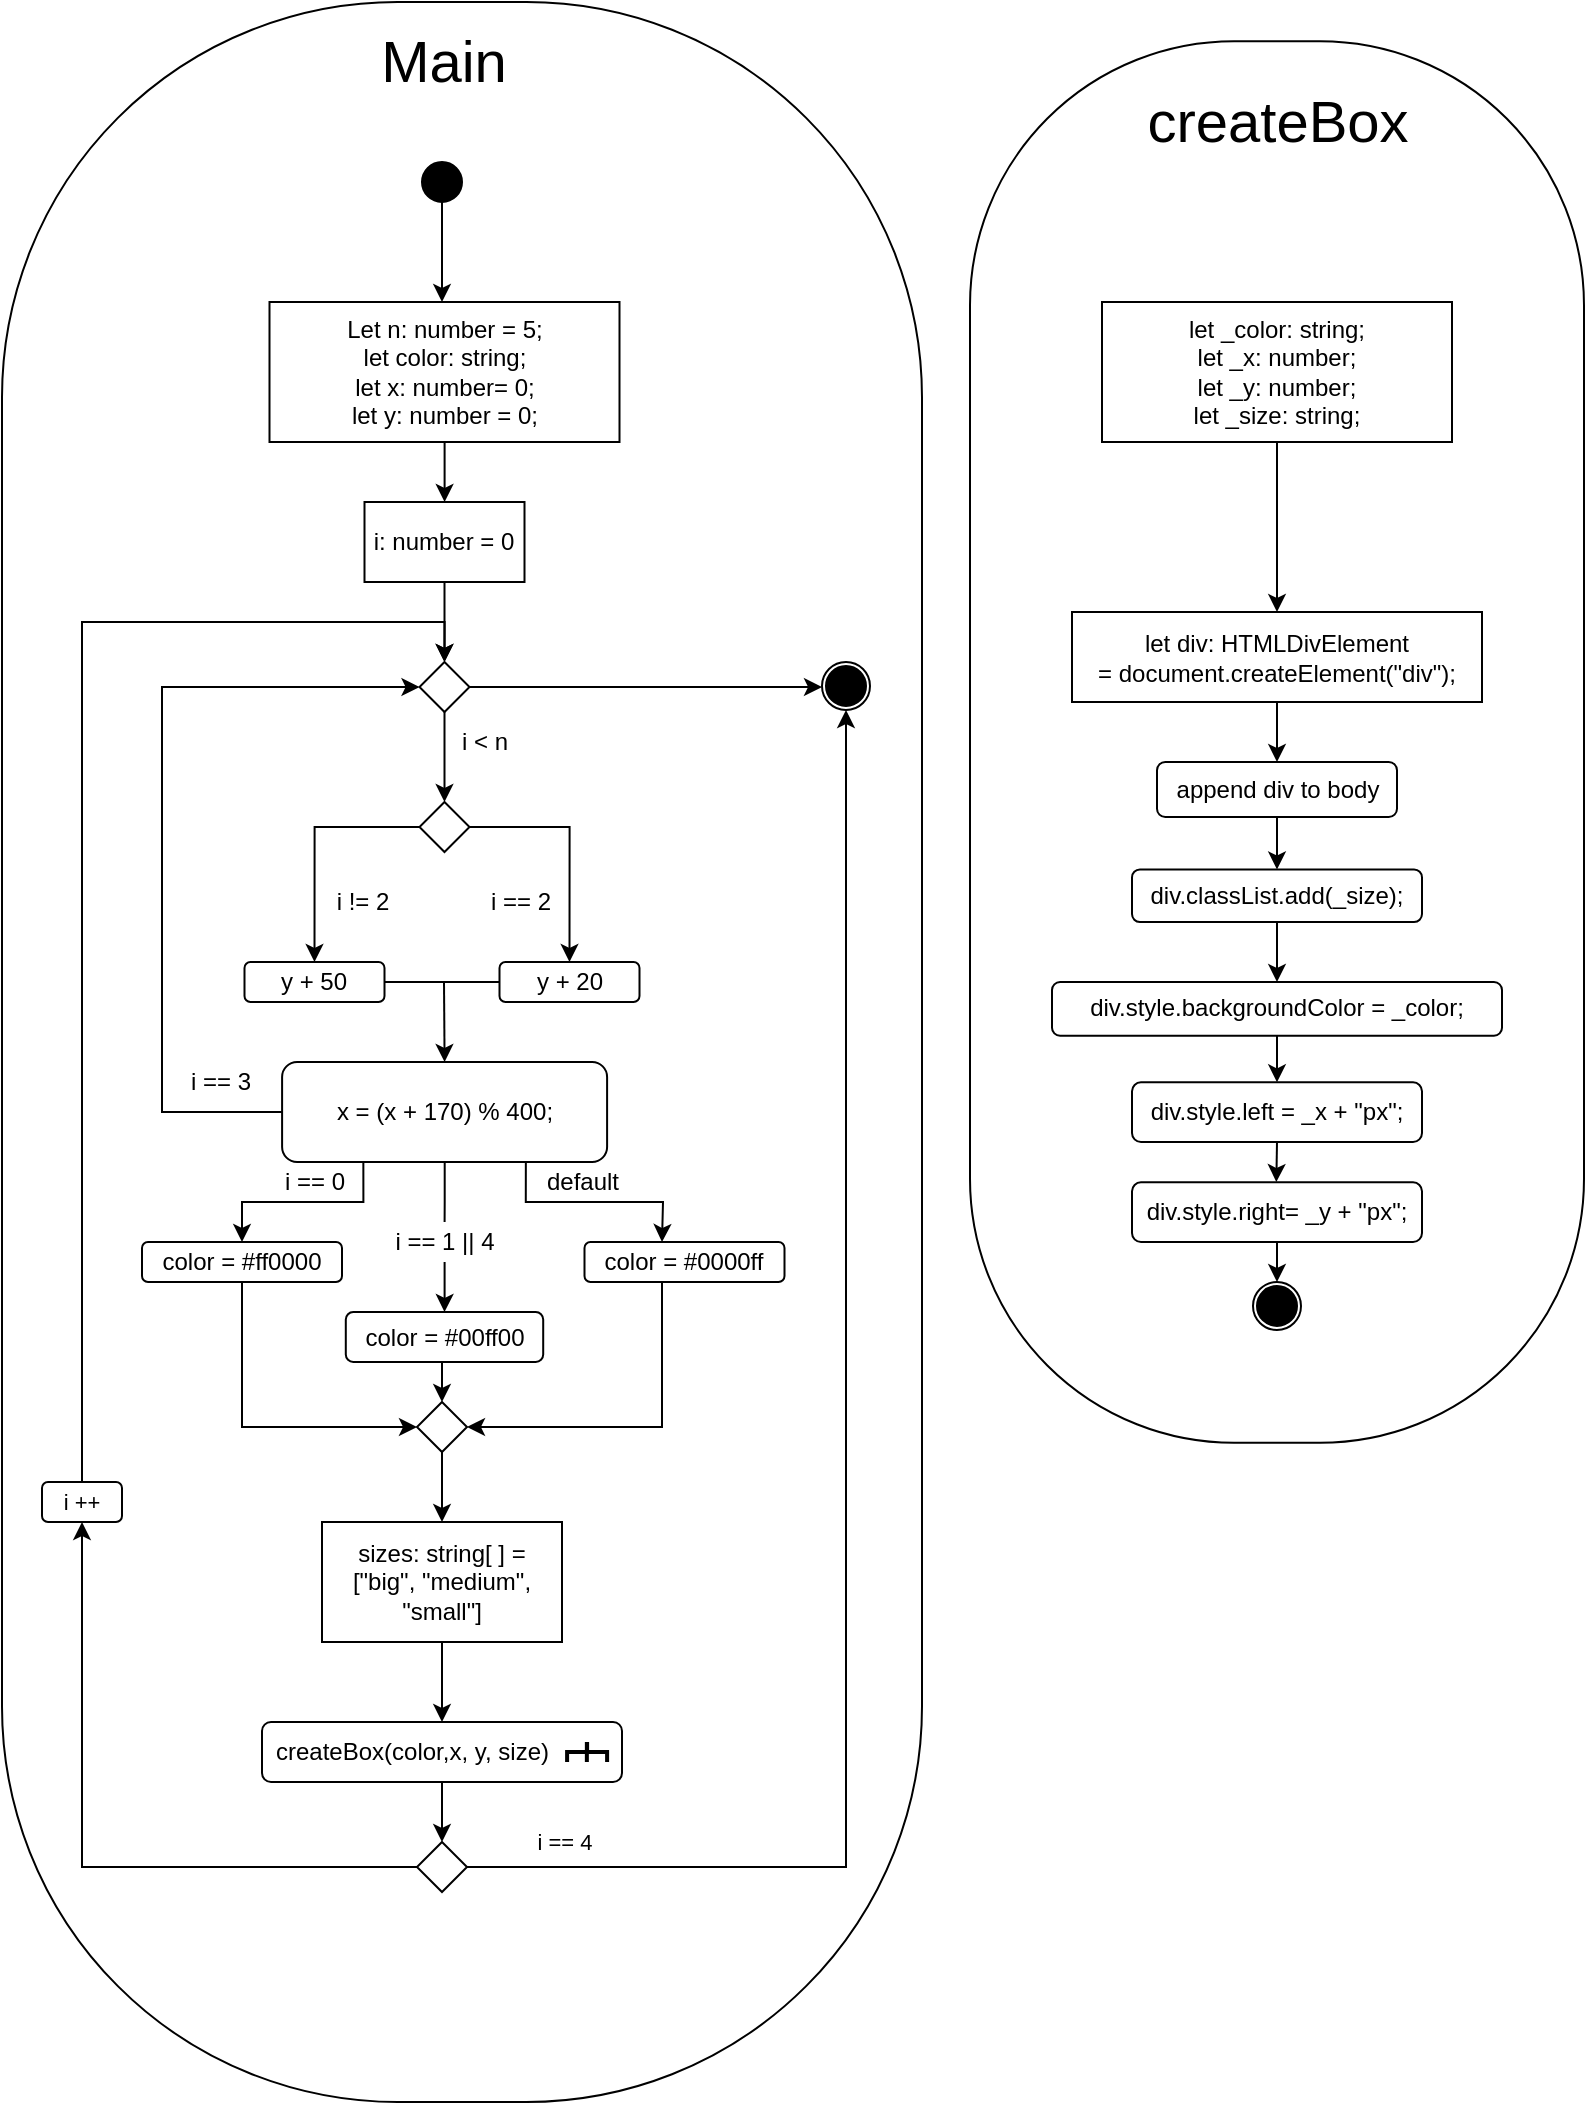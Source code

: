 <mxfile version="14.4.8" type="device"><diagram id="C5RBs43oDa-KdzZeNtuy" name="Page-1"><mxGraphModel dx="793" dy="1253" grid="1" gridSize="10" guides="1" tooltips="1" connect="1" arrows="1" fold="1" page="1" pageScale="1" pageWidth="827" pageHeight="1169" math="0" shadow="0"><root><mxCell id="WIyWlLk6GJQsqaUBKTNV-0"/><mxCell id="WIyWlLk6GJQsqaUBKTNV-1" parent="WIyWlLk6GJQsqaUBKTNV-0"/><mxCell id="EdQFb2_Gfxp6k0-d0yvJ-75" value="" style="rounded=1;whiteSpace=wrap;html=1;fillColor=none;fontSize=11;align=center;arcSize=43;" vertex="1" parent="WIyWlLk6GJQsqaUBKTNV-1"><mxGeometry x="20" y="20" width="460" height="1050" as="geometry"/></mxCell><mxCell id="EdQFb2_Gfxp6k0-d0yvJ-2" value="" style="edgeStyle=orthogonalEdgeStyle;rounded=0;orthogonalLoop=1;jettySize=auto;html=1;" edge="1" parent="WIyWlLk6GJQsqaUBKTNV-1" source="EdQFb2_Gfxp6k0-d0yvJ-0"><mxGeometry relative="1" as="geometry"><mxPoint x="240" y="170" as="targetPoint"/></mxGeometry></mxCell><mxCell id="EdQFb2_Gfxp6k0-d0yvJ-0" value="" style="verticalLabelPosition=bottom;verticalAlign=top;html=1;shape=mxgraph.flowchart.on-page_reference;fillColor=#000000;" vertex="1" parent="WIyWlLk6GJQsqaUBKTNV-1"><mxGeometry x="230" y="100" width="20" height="20" as="geometry"/></mxCell><mxCell id="EdQFb2_Gfxp6k0-d0yvJ-14" value="" style="edgeStyle=orthogonalEdgeStyle;rounded=0;orthogonalLoop=1;jettySize=auto;html=1;" edge="1" parent="WIyWlLk6GJQsqaUBKTNV-1" source="EdQFb2_Gfxp6k0-d0yvJ-4" target="EdQFb2_Gfxp6k0-d0yvJ-13"><mxGeometry relative="1" as="geometry"/></mxCell><mxCell id="EdQFb2_Gfxp6k0-d0yvJ-4" value="Let n: number = 5;&lt;br&gt;let color: string;&lt;br&gt;let x: number= 0;&lt;br&gt;let y: number = 0;" style="whiteSpace=wrap;html=1;fillColor=#FFFFFF;resizeHeight=0;resizable=1;" vertex="1" parent="WIyWlLk6GJQsqaUBKTNV-1"><mxGeometry x="153.75" y="170" width="175" height="70" as="geometry"/></mxCell><mxCell id="EdQFb2_Gfxp6k0-d0yvJ-5" style="edgeStyle=orthogonalEdgeStyle;rounded=0;orthogonalLoop=1;jettySize=auto;html=1;exitX=0.5;exitY=1;exitDx=0;exitDy=0;" edge="1" parent="WIyWlLk6GJQsqaUBKTNV-1" source="EdQFb2_Gfxp6k0-d0yvJ-4" target="EdQFb2_Gfxp6k0-d0yvJ-4"><mxGeometry relative="1" as="geometry"/></mxCell><mxCell id="EdQFb2_Gfxp6k0-d0yvJ-17" value="" style="edgeStyle=orthogonalEdgeStyle;rounded=0;orthogonalLoop=1;jettySize=auto;html=1;" edge="1" parent="WIyWlLk6GJQsqaUBKTNV-1" source="EdQFb2_Gfxp6k0-d0yvJ-6"><mxGeometry relative="1" as="geometry"><mxPoint x="430.0" y="362.5" as="targetPoint"/></mxGeometry></mxCell><mxCell id="EdQFb2_Gfxp6k0-d0yvJ-29" style="edgeStyle=orthogonalEdgeStyle;rounded=0;orthogonalLoop=1;jettySize=auto;html=1;exitX=0.5;exitY=1;exitDx=0;exitDy=0;entryX=0.5;entryY=0;entryDx=0;entryDy=0;" edge="1" parent="WIyWlLk6GJQsqaUBKTNV-1" source="EdQFb2_Gfxp6k0-d0yvJ-6" target="EdQFb2_Gfxp6k0-d0yvJ-28"><mxGeometry relative="1" as="geometry"/></mxCell><mxCell id="EdQFb2_Gfxp6k0-d0yvJ-6" value="" style="rhombus;whiteSpace=wrap;html=1;fillColor=#FFFFFF;" vertex="1" parent="WIyWlLk6GJQsqaUBKTNV-1"><mxGeometry x="228.75" y="350" width="25" height="25" as="geometry"/></mxCell><mxCell id="EdQFb2_Gfxp6k0-d0yvJ-44" style="edgeStyle=orthogonalEdgeStyle;rounded=0;orthogonalLoop=1;jettySize=auto;html=1;entryX=0;entryY=0.5;entryDx=0;entryDy=0;" edge="1" parent="WIyWlLk6GJQsqaUBKTNV-1" source="EdQFb2_Gfxp6k0-d0yvJ-8" target="EdQFb2_Gfxp6k0-d0yvJ-6"><mxGeometry relative="1" as="geometry"><mxPoint x="120" y="350.0" as="targetPoint"/><Array as="points"><mxPoint x="100" y="575"/><mxPoint x="100" y="363"/></Array></mxGeometry></mxCell><mxCell id="EdQFb2_Gfxp6k0-d0yvJ-46" style="edgeStyle=orthogonalEdgeStyle;rounded=0;orthogonalLoop=1;jettySize=auto;html=1;exitX=0.25;exitY=1;exitDx=0;exitDy=0;" edge="1" parent="WIyWlLk6GJQsqaUBKTNV-1" source="EdQFb2_Gfxp6k0-d0yvJ-8" target="EdQFb2_Gfxp6k0-d0yvJ-47"><mxGeometry relative="1" as="geometry"><mxPoint x="200.5" y="640" as="targetPoint"/></mxGeometry></mxCell><mxCell id="EdQFb2_Gfxp6k0-d0yvJ-49" value="" style="edgeStyle=orthogonalEdgeStyle;rounded=0;orthogonalLoop=1;jettySize=auto;html=1;" edge="1" parent="WIyWlLk6GJQsqaUBKTNV-1" source="EdQFb2_Gfxp6k0-d0yvJ-51" target="EdQFb2_Gfxp6k0-d0yvJ-48"><mxGeometry relative="1" as="geometry"/></mxCell><mxCell id="EdQFb2_Gfxp6k0-d0yvJ-52" style="edgeStyle=orthogonalEdgeStyle;rounded=0;orthogonalLoop=1;jettySize=auto;html=1;exitX=0.75;exitY=1;exitDx=0;exitDy=0;" edge="1" parent="WIyWlLk6GJQsqaUBKTNV-1" source="EdQFb2_Gfxp6k0-d0yvJ-8"><mxGeometry relative="1" as="geometry"><mxPoint x="350" y="640" as="targetPoint"/></mxGeometry></mxCell><mxCell id="EdQFb2_Gfxp6k0-d0yvJ-8" value="x = (x + 170) % 400;" style="whiteSpace=wrap;html=1;fillColor=#FFFFFF;rounded=1;" vertex="1" parent="WIyWlLk6GJQsqaUBKTNV-1"><mxGeometry x="160.05" y="550" width="162.5" height="50" as="geometry"/></mxCell><mxCell id="EdQFb2_Gfxp6k0-d0yvJ-10" value="i &amp;lt; n" style="text;html=1;align=center;verticalAlign=middle;resizable=0;points=[];autosize=1;" vertex="1" parent="WIyWlLk6GJQsqaUBKTNV-1"><mxGeometry x="241.25" y="380" width="40" height="20" as="geometry"/></mxCell><mxCell id="EdQFb2_Gfxp6k0-d0yvJ-15" value="" style="edgeStyle=orthogonalEdgeStyle;rounded=0;orthogonalLoop=1;jettySize=auto;html=1;entryX=0.5;entryY=0;entryDx=0;entryDy=0;" edge="1" parent="WIyWlLk6GJQsqaUBKTNV-1" source="EdQFb2_Gfxp6k0-d0yvJ-13" target="EdQFb2_Gfxp6k0-d0yvJ-6"><mxGeometry relative="1" as="geometry"/></mxCell><mxCell id="EdQFb2_Gfxp6k0-d0yvJ-13" value="i: number = 0" style="rounded=0;whiteSpace=wrap;html=1;fillColor=#FFFFFF;" vertex="1" parent="WIyWlLk6GJQsqaUBKTNV-1"><mxGeometry x="201.25" y="270" width="80" height="40" as="geometry"/></mxCell><mxCell id="EdQFb2_Gfxp6k0-d0yvJ-19" value="" style="ellipse;whiteSpace=wrap;html=1;aspect=fixed;rounded=1;fillColor=#000000;" vertex="1" parent="WIyWlLk6GJQsqaUBKTNV-1"><mxGeometry x="432" y="352" width="20" height="20" as="geometry"/></mxCell><mxCell id="EdQFb2_Gfxp6k0-d0yvJ-20" value="" style="ellipse;whiteSpace=wrap;html=1;aspect=fixed;rounded=1;fillColor=none;" vertex="1" parent="WIyWlLk6GJQsqaUBKTNV-1"><mxGeometry x="430" y="350" width="24" height="24" as="geometry"/></mxCell><mxCell id="EdQFb2_Gfxp6k0-d0yvJ-36" style="edgeStyle=orthogonalEdgeStyle;rounded=0;orthogonalLoop=1;jettySize=auto;html=1;exitX=0;exitY=0.5;exitDx=0;exitDy=0;entryX=0.5;entryY=0;entryDx=0;entryDy=0;" edge="1" parent="WIyWlLk6GJQsqaUBKTNV-1" source="EdQFb2_Gfxp6k0-d0yvJ-28" target="EdQFb2_Gfxp6k0-d0yvJ-35"><mxGeometry relative="1" as="geometry"/></mxCell><mxCell id="EdQFb2_Gfxp6k0-d0yvJ-37" style="edgeStyle=orthogonalEdgeStyle;rounded=0;orthogonalLoop=1;jettySize=auto;html=1;exitX=1;exitY=0.5;exitDx=0;exitDy=0;entryX=0.5;entryY=0;entryDx=0;entryDy=0;" edge="1" parent="WIyWlLk6GJQsqaUBKTNV-1" source="EdQFb2_Gfxp6k0-d0yvJ-28" target="EdQFb2_Gfxp6k0-d0yvJ-34"><mxGeometry relative="1" as="geometry"/></mxCell><mxCell id="EdQFb2_Gfxp6k0-d0yvJ-28" value="" style="rhombus;whiteSpace=wrap;html=1;fillColor=#FFFFFF;" vertex="1" parent="WIyWlLk6GJQsqaUBKTNV-1"><mxGeometry x="228.75" y="420" width="25" height="25" as="geometry"/></mxCell><mxCell id="EdQFb2_Gfxp6k0-d0yvJ-32" value="i == 2" style="text;html=1;align=center;verticalAlign=middle;resizable=0;points=[];autosize=1;" vertex="1" parent="WIyWlLk6GJQsqaUBKTNV-1"><mxGeometry x="253.75" y="460" width="50" height="20" as="geometry"/></mxCell><mxCell id="EdQFb2_Gfxp6k0-d0yvJ-33" value="i != 2" style="text;html=1;align=center;verticalAlign=middle;resizable=0;points=[];autosize=1;" vertex="1" parent="WIyWlLk6GJQsqaUBKTNV-1"><mxGeometry x="180" y="460" width="40" height="20" as="geometry"/></mxCell><mxCell id="EdQFb2_Gfxp6k0-d0yvJ-34" value="y + 20" style="rounded=1;whiteSpace=wrap;html=1;fillColor=none;" vertex="1" parent="WIyWlLk6GJQsqaUBKTNV-1"><mxGeometry x="268.75" y="500" width="70" height="20" as="geometry"/></mxCell><mxCell id="EdQFb2_Gfxp6k0-d0yvJ-35" value="y + 50" style="rounded=1;whiteSpace=wrap;html=1;fillColor=none;" vertex="1" parent="WIyWlLk6GJQsqaUBKTNV-1"><mxGeometry x="141.25" y="500" width="70" height="20" as="geometry"/></mxCell><mxCell id="EdQFb2_Gfxp6k0-d0yvJ-40" value="" style="endArrow=none;html=1;exitX=1;exitY=0.5;exitDx=0;exitDy=0;entryX=0;entryY=0.5;entryDx=0;entryDy=0;" edge="1" parent="WIyWlLk6GJQsqaUBKTNV-1" source="EdQFb2_Gfxp6k0-d0yvJ-35" target="EdQFb2_Gfxp6k0-d0yvJ-34"><mxGeometry width="50" height="50" relative="1" as="geometry"><mxPoint x="230" y="560" as="sourcePoint"/><mxPoint x="250" y="510" as="targetPoint"/><Array as="points"><mxPoint x="240" y="510"/></Array></mxGeometry></mxCell><mxCell id="EdQFb2_Gfxp6k0-d0yvJ-42" value="" style="endArrow=classic;html=1;entryX=0.5;entryY=0;entryDx=0;entryDy=0;" edge="1" parent="WIyWlLk6GJQsqaUBKTNV-1" target="EdQFb2_Gfxp6k0-d0yvJ-8"><mxGeometry width="50" height="50" relative="1" as="geometry"><mxPoint x="241" y="510" as="sourcePoint"/><mxPoint x="260" y="520" as="targetPoint"/></mxGeometry></mxCell><mxCell id="EdQFb2_Gfxp6k0-d0yvJ-45" value="i == 3" style="text;html=1;align=center;verticalAlign=middle;resizable=0;points=[];autosize=1;" vertex="1" parent="WIyWlLk6GJQsqaUBKTNV-1"><mxGeometry x="103.75" y="550" width="50" height="20" as="geometry"/></mxCell><mxCell id="EdQFb2_Gfxp6k0-d0yvJ-58" style="edgeStyle=orthogonalEdgeStyle;rounded=0;orthogonalLoop=1;jettySize=auto;html=1;exitX=0.5;exitY=1;exitDx=0;exitDy=0;entryX=0;entryY=0.5;entryDx=0;entryDy=0;" edge="1" parent="WIyWlLk6GJQsqaUBKTNV-1" source="EdQFb2_Gfxp6k0-d0yvJ-47" target="EdQFb2_Gfxp6k0-d0yvJ-55"><mxGeometry relative="1" as="geometry"/></mxCell><mxCell id="EdQFb2_Gfxp6k0-d0yvJ-47" value="color = #ff0000" style="rounded=1;whiteSpace=wrap;html=1;" vertex="1" parent="WIyWlLk6GJQsqaUBKTNV-1"><mxGeometry x="90" y="640" width="100" height="20" as="geometry"/></mxCell><mxCell id="EdQFb2_Gfxp6k0-d0yvJ-56" style="edgeStyle=orthogonalEdgeStyle;rounded=0;orthogonalLoop=1;jettySize=auto;html=1;exitX=0.5;exitY=1;exitDx=0;exitDy=0;entryX=0.5;entryY=0;entryDx=0;entryDy=0;" edge="1" parent="WIyWlLk6GJQsqaUBKTNV-1" source="EdQFb2_Gfxp6k0-d0yvJ-48" target="EdQFb2_Gfxp6k0-d0yvJ-55"><mxGeometry relative="1" as="geometry"/></mxCell><mxCell id="EdQFb2_Gfxp6k0-d0yvJ-48" value="color = #00ff00" style="whiteSpace=wrap;html=1;rounded=1;fillColor=#FFFFFF;" vertex="1" parent="WIyWlLk6GJQsqaUBKTNV-1"><mxGeometry x="191.9" y="675" width="98.7" height="25" as="geometry"/></mxCell><mxCell id="EdQFb2_Gfxp6k0-d0yvJ-50" value="i == 0" style="text;html=1;align=center;verticalAlign=middle;resizable=0;points=[];autosize=1;" vertex="1" parent="WIyWlLk6GJQsqaUBKTNV-1"><mxGeometry x="151.25" y="600" width="50" height="20" as="geometry"/></mxCell><mxCell id="EdQFb2_Gfxp6k0-d0yvJ-57" style="edgeStyle=orthogonalEdgeStyle;rounded=0;orthogonalLoop=1;jettySize=auto;html=1;entryX=1;entryY=0.5;entryDx=0;entryDy=0;" edge="1" parent="WIyWlLk6GJQsqaUBKTNV-1" source="EdQFb2_Gfxp6k0-d0yvJ-53" target="EdQFb2_Gfxp6k0-d0yvJ-55"><mxGeometry relative="1" as="geometry"><Array as="points"><mxPoint x="350" y="733"/></Array></mxGeometry></mxCell><mxCell id="EdQFb2_Gfxp6k0-d0yvJ-53" value="color = #0000ff" style="rounded=1;whiteSpace=wrap;html=1;" vertex="1" parent="WIyWlLk6GJQsqaUBKTNV-1"><mxGeometry x="311.25" y="640" width="100" height="20" as="geometry"/></mxCell><mxCell id="EdQFb2_Gfxp6k0-d0yvJ-54" value="default" style="text;html=1;align=center;verticalAlign=middle;resizable=0;points=[];autosize=1;" vertex="1" parent="WIyWlLk6GJQsqaUBKTNV-1"><mxGeometry x="285" y="600" width="50" height="20" as="geometry"/></mxCell><mxCell id="EdQFb2_Gfxp6k0-d0yvJ-61" value="" style="edgeStyle=orthogonalEdgeStyle;rounded=0;orthogonalLoop=1;jettySize=auto;html=1;endArrow=classic;endFill=1;strokeColor=#000000;" edge="1" parent="WIyWlLk6GJQsqaUBKTNV-1" source="EdQFb2_Gfxp6k0-d0yvJ-55" target="EdQFb2_Gfxp6k0-d0yvJ-60"><mxGeometry relative="1" as="geometry"/></mxCell><mxCell id="EdQFb2_Gfxp6k0-d0yvJ-55" value="" style="rhombus;whiteSpace=wrap;html=1;fillColor=#FFFFFF;" vertex="1" parent="WIyWlLk6GJQsqaUBKTNV-1"><mxGeometry x="227.5" y="720" width="25" height="25" as="geometry"/></mxCell><mxCell id="EdQFb2_Gfxp6k0-d0yvJ-51" value="i == 1 || 4" style="text;html=1;align=center;verticalAlign=middle;resizable=0;points=[];autosize=1;" vertex="1" parent="WIyWlLk6GJQsqaUBKTNV-1"><mxGeometry x="206.3" y="630" width="70" height="20" as="geometry"/></mxCell><mxCell id="EdQFb2_Gfxp6k0-d0yvJ-59" value="" style="edgeStyle=orthogonalEdgeStyle;rounded=0;orthogonalLoop=1;jettySize=auto;html=1;endArrow=none;endFill=0;" edge="1" parent="WIyWlLk6GJQsqaUBKTNV-1" source="EdQFb2_Gfxp6k0-d0yvJ-8" target="EdQFb2_Gfxp6k0-d0yvJ-51"><mxGeometry relative="1" as="geometry"><mxPoint x="241.333" y="600" as="sourcePoint"/><mxPoint x="241.25" y="675" as="targetPoint"/></mxGeometry></mxCell><mxCell id="EdQFb2_Gfxp6k0-d0yvJ-63" value="" style="edgeStyle=orthogonalEdgeStyle;rounded=0;orthogonalLoop=1;jettySize=auto;html=1;endArrow=classic;endFill=1;strokeColor=#000000;" edge="1" parent="WIyWlLk6GJQsqaUBKTNV-1" source="EdQFb2_Gfxp6k0-d0yvJ-60" target="EdQFb2_Gfxp6k0-d0yvJ-62"><mxGeometry relative="1" as="geometry"/></mxCell><mxCell id="EdQFb2_Gfxp6k0-d0yvJ-60" value="sizes: string[ ] = [&quot;big&quot;, &quot;medium&quot;, &quot;small&quot;]" style="whiteSpace=wrap;html=1;fillColor=#FFFFFF;" vertex="1" parent="WIyWlLk6GJQsqaUBKTNV-1"><mxGeometry x="180" y="780" width="120" height="60" as="geometry"/></mxCell><mxCell id="EdQFb2_Gfxp6k0-d0yvJ-67" style="edgeStyle=orthogonalEdgeStyle;rounded=0;orthogonalLoop=1;jettySize=auto;html=1;entryX=0.5;entryY=0;entryDx=0;entryDy=0;endArrow=classic;endFill=1;strokeColor=#000000;strokeWidth=1;fontSize=11;" edge="1" parent="WIyWlLk6GJQsqaUBKTNV-1" source="EdQFb2_Gfxp6k0-d0yvJ-62" target="EdQFb2_Gfxp6k0-d0yvJ-66"><mxGeometry relative="1" as="geometry"/></mxCell><mxCell id="EdQFb2_Gfxp6k0-d0yvJ-62" value="createBox(color,x, y, size)" style="whiteSpace=wrap;html=1;fillColor=#FFFFFF;rounded=1;align=left;spacingLeft=5;" vertex="1" parent="WIyWlLk6GJQsqaUBKTNV-1"><mxGeometry x="150" y="880" width="180" height="30" as="geometry"/></mxCell><mxCell id="EdQFb2_Gfxp6k0-d0yvJ-64" value="" style="strokeWidth=2;html=1;shape=mxgraph.flowchart.annotation_2;align=left;labelPosition=right;pointerEvents=1;rounded=1;fillColor=none;direction=south;" vertex="1" parent="WIyWlLk6GJQsqaUBKTNV-1"><mxGeometry x="302.55" y="890" width="20" height="10" as="geometry"/></mxCell><mxCell id="EdQFb2_Gfxp6k0-d0yvJ-65" value="" style="endArrow=none;html=1;strokeColor=#000000;fontSize=11;strokeWidth=2;" edge="1" parent="WIyWlLk6GJQsqaUBKTNV-1"><mxGeometry width="50" height="50" relative="1" as="geometry"><mxPoint x="312.43" y="900" as="sourcePoint"/><mxPoint x="312.43" y="890" as="targetPoint"/><Array as="points"><mxPoint x="312.43" y="890"/></Array></mxGeometry></mxCell><mxCell id="EdQFb2_Gfxp6k0-d0yvJ-68" style="edgeStyle=orthogonalEdgeStyle;rounded=0;orthogonalLoop=1;jettySize=auto;html=1;entryX=0.5;entryY=1;entryDx=0;entryDy=0;endArrow=classic;endFill=1;strokeColor=#000000;strokeWidth=1;fontSize=11;" edge="1" parent="WIyWlLk6GJQsqaUBKTNV-1" source="EdQFb2_Gfxp6k0-d0yvJ-66" target="EdQFb2_Gfxp6k0-d0yvJ-20"><mxGeometry relative="1" as="geometry"/></mxCell><mxCell id="EdQFb2_Gfxp6k0-d0yvJ-70" style="edgeStyle=orthogonalEdgeStyle;rounded=0;orthogonalLoop=1;jettySize=auto;html=1;entryX=0.5;entryY=0;entryDx=0;entryDy=0;endArrow=classic;endFill=1;strokeColor=#000000;strokeWidth=1;fontSize=11;" edge="1" parent="WIyWlLk6GJQsqaUBKTNV-1" source="EdQFb2_Gfxp6k0-d0yvJ-71" target="EdQFb2_Gfxp6k0-d0yvJ-6"><mxGeometry relative="1" as="geometry"><Array as="points"><mxPoint x="60" y="330"/><mxPoint x="241" y="330"/></Array></mxGeometry></mxCell><mxCell id="EdQFb2_Gfxp6k0-d0yvJ-66" value="" style="rhombus;whiteSpace=wrap;html=1;fillColor=#FFFFFF;fontSize=11;" vertex="1" parent="WIyWlLk6GJQsqaUBKTNV-1"><mxGeometry x="227.5" y="940" width="25" height="25" as="geometry"/></mxCell><mxCell id="EdQFb2_Gfxp6k0-d0yvJ-69" value="i == 4" style="text;html=1;align=center;verticalAlign=middle;resizable=0;points=[];autosize=1;fontSize=11;" vertex="1" parent="WIyWlLk6GJQsqaUBKTNV-1"><mxGeometry x="281.25" y="930" width="40" height="20" as="geometry"/></mxCell><mxCell id="EdQFb2_Gfxp6k0-d0yvJ-71" value="i ++" style="rounded=1;whiteSpace=wrap;html=1;fillColor=none;fontSize=11;align=center;" vertex="1" parent="WIyWlLk6GJQsqaUBKTNV-1"><mxGeometry x="40" y="760" width="40" height="20" as="geometry"/></mxCell><mxCell id="EdQFb2_Gfxp6k0-d0yvJ-72" style="edgeStyle=orthogonalEdgeStyle;rounded=0;orthogonalLoop=1;jettySize=auto;html=1;endArrow=classic;endFill=1;strokeColor=#000000;strokeWidth=1;fontSize=11;" edge="1" parent="WIyWlLk6GJQsqaUBKTNV-1" source="EdQFb2_Gfxp6k0-d0yvJ-66"><mxGeometry relative="1" as="geometry"><mxPoint x="227.5" y="952.5" as="sourcePoint"/><mxPoint x="60" y="780" as="targetPoint"/><Array as="points"><mxPoint x="60" y="953"/></Array></mxGeometry></mxCell><mxCell id="EdQFb2_Gfxp6k0-d0yvJ-76" value="&lt;font style=&quot;font-size: 29px&quot;&gt;Main&lt;/font&gt;" style="text;html=1;strokeColor=none;fillColor=none;align=center;verticalAlign=middle;whiteSpace=wrap;rounded=0;fontSize=11;" vertex="1" parent="WIyWlLk6GJQsqaUBKTNV-1"><mxGeometry x="221.3" y="40" width="40" height="20" as="geometry"/></mxCell><mxCell id="EdQFb2_Gfxp6k0-d0yvJ-79" value="" style="edgeStyle=orthogonalEdgeStyle;rounded=0;orthogonalLoop=1;jettySize=auto;html=1;endArrow=classic;endFill=1;strokeColor=#000000;strokeWidth=1;fontSize=11;" edge="1" parent="WIyWlLk6GJQsqaUBKTNV-1" source="EdQFb2_Gfxp6k0-d0yvJ-77" target="EdQFb2_Gfxp6k0-d0yvJ-78"><mxGeometry relative="1" as="geometry"/></mxCell><mxCell id="EdQFb2_Gfxp6k0-d0yvJ-77" value="let _color: string;&lt;br&gt;let _x: number;&lt;br&gt;let _y: number;&lt;br&gt;let _size: string;" style="whiteSpace=wrap;html=1;fillColor=#FFFFFF;resizeHeight=0;resizable=1;" vertex="1" parent="WIyWlLk6GJQsqaUBKTNV-1"><mxGeometry x="570" y="170" width="175" height="70" as="geometry"/></mxCell><mxCell id="EdQFb2_Gfxp6k0-d0yvJ-81" value="" style="edgeStyle=orthogonalEdgeStyle;rounded=0;orthogonalLoop=1;jettySize=auto;html=1;endArrow=classic;endFill=1;strokeColor=#000000;strokeWidth=1;fontSize=11;" edge="1" parent="WIyWlLk6GJQsqaUBKTNV-1" source="EdQFb2_Gfxp6k0-d0yvJ-78" target="EdQFb2_Gfxp6k0-d0yvJ-80"><mxGeometry relative="1" as="geometry"/></mxCell><mxCell id="EdQFb2_Gfxp6k0-d0yvJ-78" value="let div: HTMLDivElement&lt;br&gt;= document.createElement(&quot;div&quot;);" style="whiteSpace=wrap;html=1;fillColor=#FFFFFF;" vertex="1" parent="WIyWlLk6GJQsqaUBKTNV-1"><mxGeometry x="555" y="325" width="205" height="45" as="geometry"/></mxCell><mxCell id="EdQFb2_Gfxp6k0-d0yvJ-83" value="" style="edgeStyle=orthogonalEdgeStyle;rounded=0;orthogonalLoop=1;jettySize=auto;html=1;endArrow=classic;endFill=1;strokeColor=#000000;strokeWidth=1;fontSize=11;" edge="1" parent="WIyWlLk6GJQsqaUBKTNV-1" source="EdQFb2_Gfxp6k0-d0yvJ-80" target="EdQFb2_Gfxp6k0-d0yvJ-82"><mxGeometry relative="1" as="geometry"/></mxCell><mxCell id="EdQFb2_Gfxp6k0-d0yvJ-80" value="append div to body" style="whiteSpace=wrap;html=1;fillColor=#FFFFFF;rounded=1;" vertex="1" parent="WIyWlLk6GJQsqaUBKTNV-1"><mxGeometry x="597.5" y="400" width="120" height="27.5" as="geometry"/></mxCell><mxCell id="EdQFb2_Gfxp6k0-d0yvJ-85" value="" style="edgeStyle=orthogonalEdgeStyle;rounded=0;orthogonalLoop=1;jettySize=auto;html=1;endArrow=classic;endFill=1;strokeColor=#000000;strokeWidth=1;fontSize=11;" edge="1" parent="WIyWlLk6GJQsqaUBKTNV-1" source="EdQFb2_Gfxp6k0-d0yvJ-82" target="EdQFb2_Gfxp6k0-d0yvJ-84"><mxGeometry relative="1" as="geometry"/></mxCell><mxCell id="EdQFb2_Gfxp6k0-d0yvJ-82" value="&lt;div&gt;&amp;nbsp; &amp;nbsp; &amp;nbsp; &amp;nbsp; div.classList.add(_size);&lt;/div&gt;&lt;div&gt;&lt;br&gt;&lt;/div&gt;" style="whiteSpace=wrap;html=1;rounded=1;fillColor=#FFFFFF;" vertex="1" parent="WIyWlLk6GJQsqaUBKTNV-1"><mxGeometry x="585" y="453.75" width="145" height="26.25" as="geometry"/></mxCell><mxCell id="EdQFb2_Gfxp6k0-d0yvJ-87" value="" style="edgeStyle=orthogonalEdgeStyle;rounded=0;orthogonalLoop=1;jettySize=auto;html=1;endArrow=classic;endFill=1;strokeColor=#000000;strokeWidth=1;fontSize=11;" edge="1" parent="WIyWlLk6GJQsqaUBKTNV-1" source="EdQFb2_Gfxp6k0-d0yvJ-84" target="EdQFb2_Gfxp6k0-d0yvJ-86"><mxGeometry relative="1" as="geometry"/></mxCell><mxCell id="EdQFb2_Gfxp6k0-d0yvJ-84" value="&lt;div&gt;div.style.backgroundColor = _color;&lt;/div&gt;" style="whiteSpace=wrap;html=1;rounded=1;fillColor=#FFFFFF;" vertex="1" parent="WIyWlLk6GJQsqaUBKTNV-1"><mxGeometry x="545" y="510" width="225" height="26.87" as="geometry"/></mxCell><mxCell id="EdQFb2_Gfxp6k0-d0yvJ-89" style="edgeStyle=orthogonalEdgeStyle;rounded=0;orthogonalLoop=1;jettySize=auto;html=1;exitX=0.5;exitY=1;exitDx=0;exitDy=0;endArrow=classic;endFill=1;strokeColor=#000000;strokeWidth=1;fontSize=11;" edge="1" parent="WIyWlLk6GJQsqaUBKTNV-1" source="EdQFb2_Gfxp6k0-d0yvJ-86"><mxGeometry relative="1" as="geometry"><mxPoint x="657.167" y="610" as="targetPoint"/></mxGeometry></mxCell><mxCell id="EdQFb2_Gfxp6k0-d0yvJ-86" value="&lt;div&gt;div.style.left = _x + &quot;px&quot;;&lt;/div&gt;" style="whiteSpace=wrap;html=1;rounded=1;fillColor=#FFFFFF;" vertex="1" parent="WIyWlLk6GJQsqaUBKTNV-1"><mxGeometry x="585" y="560.15" width="145" height="29.85" as="geometry"/></mxCell><mxCell id="EdQFb2_Gfxp6k0-d0yvJ-92" style="edgeStyle=orthogonalEdgeStyle;rounded=0;orthogonalLoop=1;jettySize=auto;html=1;exitX=0.5;exitY=1;exitDx=0;exitDy=0;entryX=0.5;entryY=0;entryDx=0;entryDy=0;endArrow=classic;endFill=1;strokeColor=#000000;strokeWidth=1;fontSize=11;" edge="1" parent="WIyWlLk6GJQsqaUBKTNV-1" source="EdQFb2_Gfxp6k0-d0yvJ-88" target="EdQFb2_Gfxp6k0-d0yvJ-91"><mxGeometry relative="1" as="geometry"/></mxCell><mxCell id="EdQFb2_Gfxp6k0-d0yvJ-88" value="&lt;div&gt;div.style.right= _y + &quot;px&quot;;&lt;/div&gt;" style="whiteSpace=wrap;html=1;rounded=1;fillColor=#FFFFFF;" vertex="1" parent="WIyWlLk6GJQsqaUBKTNV-1"><mxGeometry x="585" y="610.15" width="145" height="29.85" as="geometry"/></mxCell><mxCell id="EdQFb2_Gfxp6k0-d0yvJ-90" value="" style="ellipse;whiteSpace=wrap;html=1;aspect=fixed;rounded=1;fillColor=#000000;" vertex="1" parent="WIyWlLk6GJQsqaUBKTNV-1"><mxGeometry x="647.5" y="662" width="20" height="20" as="geometry"/></mxCell><mxCell id="EdQFb2_Gfxp6k0-d0yvJ-91" value="" style="ellipse;whiteSpace=wrap;html=1;aspect=fixed;rounded=1;fillColor=none;" vertex="1" parent="WIyWlLk6GJQsqaUBKTNV-1"><mxGeometry x="645.5" y="660" width="24" height="24" as="geometry"/></mxCell><mxCell id="EdQFb2_Gfxp6k0-d0yvJ-93" value="" style="rounded=1;whiteSpace=wrap;html=1;fillColor=none;fontSize=11;align=center;arcSize=43;" vertex="1" parent="WIyWlLk6GJQsqaUBKTNV-1"><mxGeometry x="504" y="39.62" width="307" height="700.76" as="geometry"/></mxCell><mxCell id="EdQFb2_Gfxp6k0-d0yvJ-94" value="&lt;span style=&quot;font-size: 29px&quot;&gt;createBox&lt;/span&gt;" style="text;html=1;strokeColor=none;fillColor=none;align=center;verticalAlign=middle;whiteSpace=wrap;rounded=0;fontSize=11;" vertex="1" parent="WIyWlLk6GJQsqaUBKTNV-1"><mxGeometry x="637.5" y="70" width="40" height="20" as="geometry"/></mxCell></root></mxGraphModel></diagram></mxfile>
